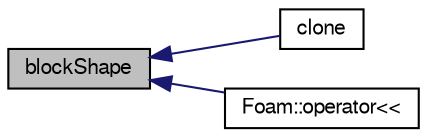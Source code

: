 digraph "blockShape"
{
  bgcolor="transparent";
  edge [fontname="FreeSans",fontsize="10",labelfontname="FreeSans",labelfontsize="10"];
  node [fontname="FreeSans",fontsize="10",shape=record];
  rankdir="LR";
  Node127 [label="blockShape",height=0.2,width=0.4,color="black", fillcolor="grey75", style="filled", fontcolor="black"];
  Node127 -> Node128 [dir="back",color="midnightblue",fontsize="10",style="solid",fontname="FreeSans"];
  Node128 [label="clone",height=0.2,width=0.4,color="black",URL="$a24714.html#a404c9f17b14ccdfc08016228286a0431",tooltip="Clone. "];
  Node127 -> Node129 [dir="back",color="midnightblue",fontsize="10",style="solid",fontname="FreeSans"];
  Node129 [label="Foam::operator\<\<",height=0.2,width=0.4,color="black",URL="$a21124.html#a0034a9c9396a3cb4f02f594753f5a989"];
}
